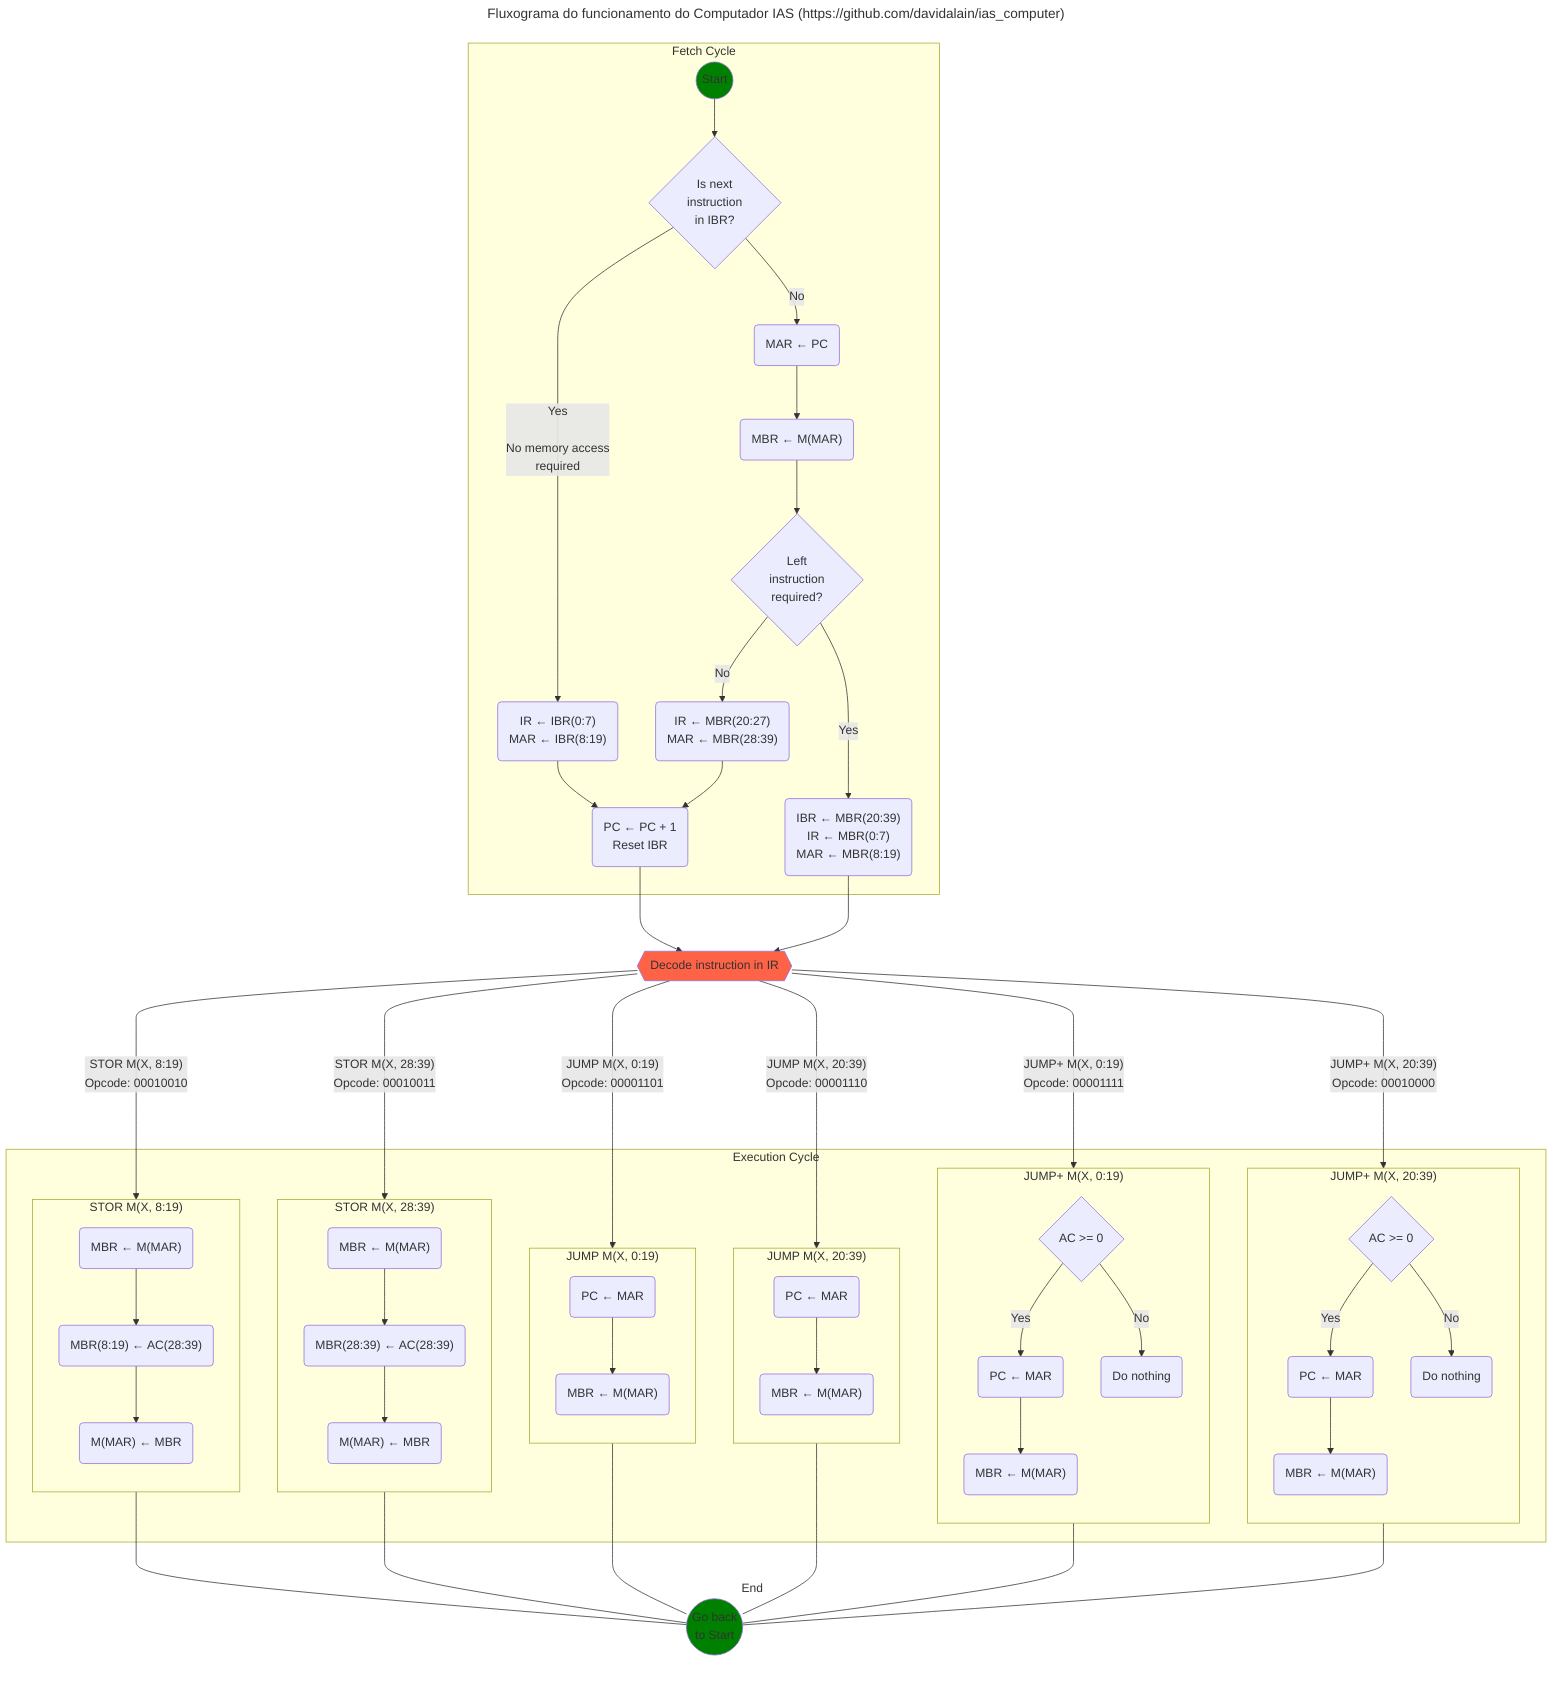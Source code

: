---
title:  Fluxograma do funcionamento do Computador IAS (https://github.com/davidalain/ias_computer)
---
flowchart TB

subgraph _fetch_cycle_ [Fetch Cycle]
    START((Start)):::greenClass --> B{"Is next
    instruction 
    in IBR?"}
    B --> |"Yes

    No memory access
    required"| F("IR ← IBR(0:7)
    MAR ← IBR(8:19)")
    F --> I
    B --> |No| C("MAR ← PC")
    C --> D("MBR ← M(MAR)")
    D --> E{"Left
    instruction
    required?"}
    E --> |No| H("IR ← MBR(20:27)
    MAR ← MBR(28:39)")
    E --> |Yes| G("IBR ← MBR(20:39)
    IR ← MBR(0:7)
    MAR ← MBR(8:19)")
    H --> I("PC ← PC + 1
    Reset IBR")
end

subgraph _decode_ [ ]
    I --> DECODE
    G --> DECODE
    DECODE{{"Decode instruction in IR"}}:::orangeClass

    style _decode_ fill:transparent,stroke:transparent

    direction TB
end


subgraph _execution_cycle_ [Execution Cycle]

    %%%% Instruções de desvio condicional, desvio incondicional e modificação de endereço
    %% [Eliane de Melo Cordeiro](https://github.com/ElianeCordeiro)
    %% [Flávio Filipe França Farias](https://github.com/trewq010)
    %% [Maria Eduarda Veloso Cânha](https://github.com/dudacanha)
    %% [Laura Maria Farias Silva](https://github.com/laura-farias-dev)
    %% [Wanessa Santana Ferreira](https://github.com/Wanessaa)

    DECODE --> |"STOR M(X, 8:19)
    Opcode: 00010010" | STOR_MXL

    %% A instrução STOR M(X, 8:19) substitui os bits de endereço da instrução esquerda, do bit 28 ao 39, de um local de memória chamado M(X), pelos bits do 28 ao 39 do acumulador (AC). Para isso, o processo passa pelo Registrador de Memória do Barramento (MBR), pois o AC não tem acesso direto à memória. Dessa forma, o conteúdo da memória tem que ser transferido para o MBR, que pode acessar tanto a memória quanto o AC. Então, o MBR substitui os bits do 8 ao 19 pelo conteúdo dos bits do 28 ao 39 do AC. Após a modificação, o conteúdo atualizado é transferido de volta para a memória M(X), finalizando o processo de modificação do campo de endereço da instrução esquerda em M(X).

    subgraph STOR_MXL ["STOR M(X, 8:19)"]
        STOR_MXL1("MBR ← M(MAR)")
        STOR_MXL2("MBR(8:19) ← AC(28:39)")
        STOR_MXL3("M(MAR) ← MBR")

        STOR_MXL1 --> STOR_MXL2
        STOR_MXL2 --> STOR_MXL3
        direction TB
    end


    DECODE --> |"STOR M(X, 28:39)
    Opcode: 00010011"|STOR_MXR 

    %% A instrução STOR M(X, 28:39) substitui os bits de endereço na instrução direita, do bit 28º ao 39º, de um local de memória chamado M(X), pelos respectivos bits do 28º ao 39º do acumulador (AC). Para isso, o processo passa pelo Registrador de Memória do Barramento (MBR), pois o AC não tem acesso direto à memória. Dessa forma, o conteúdo da memória tem que ser transferido para o MBR, que pode acessar tanto a memória quanto o AC.Então, o MBR substitui os bits do 28º ao 39º pelo conteúdo correspondente do AC. Após a modificação, o conteúdo atualizado é transferido de volta para a memória M(X), finalizando o processo de modificação do campo de endereço da instrução direita em M(X).

    subgraph STOR_MXR ["STOR M(X, 28:39)"]
        STOR_MXR1("MBR ← M(MAR)")
        STOR_MXR2("MBR(28:39) ← AC(28:39)")
        STOR_MXR3("M(MAR) ← MBR")

        STOR_MXR1 --> STOR_MXR2
        STOR_MXR2 --> STOR_MXR3
        direction TB
    end


    DECODE --> |"JUMP M(X, 0:19)
    Opcode: 00001101"|JUMP_ML

	%% A instrução JUMP M(X, 0:19), ao receber o endereço de memória (MAR) do ciclo de busca, acessa a palavra de memória que contém duas intruções e armazena esse conteúdo no MBR. O endereço de memória presente na instrução localizada à esquerda desse conteúdo é lido e armazenado no contador de programa (PC). O que indica que o conteúdo apontado por esse endereço será executado no próximo ciclo de busca, independente do conteúdo do registrador IBR ou o que estava armazenado anteriormente em PC.

    subgraph JUMP_ML ["JUMP M(X, 0:19)"]
        JUMP_MXL1("PC ← MAR")
	    JUMP_MXL2("MBR ← M(MAR)")

        JUMP_MXL1 --> JUMP_MXL2

        direction TB
    end


    DECODE --> |"JUMP M(X, 20:39)
    Opcode: 00001110"|JUMP_MR

    %% A instrução JUMP M(X, 20:39),  ao receber o endereço de memória (MAR) do ciclo de busca, acessa a palavra de memória que contém duas intruções e armazena esse conteúdo no MBR. O endereço de memória presente na instrução localizada à direita desse conteúdo é lido e armazenado no contador de programa (PC). O que indica que o conteúdo apontado por esse endereço será executado no próximo ciclo de busca, independente do conteúdo do registrador IBR ou o que estava armazenado anteriormente em PC.

    subgraph JUMP_MR ["JUMP M(X, 20:39)"]
        JUMP_MXR1("PC ← MAR")
        JUMP_MXR2("MBR ← M(MAR)")

        JUMP_MXR1 --> JUMP_MXR2
        direction TB
    end


    DECODE ----> |"JUMP+ M(X, 0:19)
    Opcode: 00001111"|JUMP+_ML

    %% A instrução JUMP+ M(X, 0:19) tem o efeito de saltar para a instrução esquerda da memória apenas se o valor contido no registrador AC for maior ou igual a zero, indicando que AC não é um número negativo. Caso contrário, se o valor em AC for negativo, o fluxo de execução continua normalmente, mantendo os mesmos valores nos registradores.

    subgraph JUMP+_ML ["JUMP+ M(X, 0:19)"]
        JUMP1_MXL1{"AC >= 0"}
        JUMP1_MXL2("PC ← MAR")
        JUMP1_MXL3("MBR ← M(MAR)")
        DO_NOTHING_L("Do nothing")
       
        JUMP1_MXL1 --> |Yes| JUMP1_MXL2
        JUMP1_MXL1 --> |No| DO_NOTHING_L
        JUMP1_MXL2 -->  JUMP1_MXL3
        direction TB
    end


    DECODE ----> |"JUMP+ M(X, 20:39)
    Opcode: 00010000"|JUMP+_MR

    %% A instrução JUMP+ M(X, 20:39) tem o efeito de saltar para a instrução direita da memória apenas se o valor contido no registrador AC for maior ou igual a zero, indicando que AC não é um número negativo. Caso contrário, se o valor em AC for negativo, o fluxo de execução continua normalmente, mantendo os mesmos valores nos registradores.  
      
    subgraph JUMP+_MR ["JUMP+ M(X, 20:39)"]
        JUMP1_MXR1{"AC >= 0"}
        JUMP1_MXR2("PC ← MAR")
        JUMP1_MXR3("MBR ← M(MAR)")
        DO_NOTHING_R("Do nothing")

        JUMP1_MXR1 --> |Yes| JUMP1_MXR2
        JUMP1_MXR1 --> |No| DO_NOTHING_R
        JUMP1_MXR2 -->  JUMP1_MXR3
        direction TB
    end
	
end

subgraph _end_ [End]
    style _end_ fill:transparent,stroke:transparent

    END(("Go back
    to Start")):::greenClass

    STOR_MXL --- END
    STOR_MXR --- END
    JUMP_ML --- END
    JUMP_MR --- END
    JUMP+_ML --- END
    JUMP+_MR --- END
	
    direction TB
end

classDef greenClass fill:#008000
classDef orangeClass fill:#FF6347